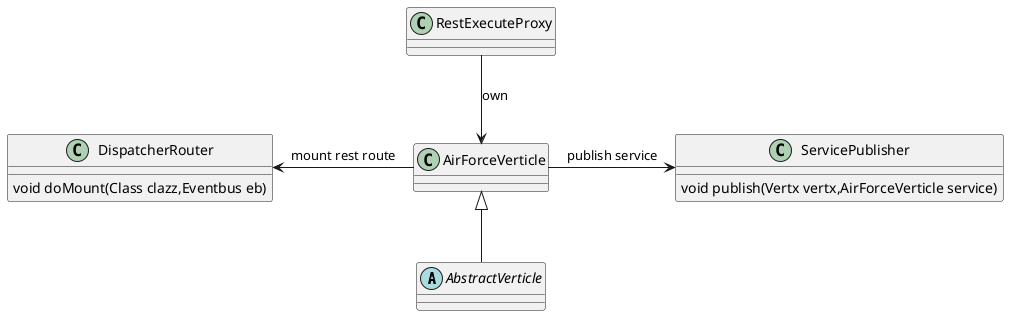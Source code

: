 @startuml


abstract class AbstractVerticle
class AirForceVerticle
class RestExecuteProxy
class ServicePublisher{
    void publish(Vertx vertx,AirForceVerticle service)
}
class DispatcherRouter{
    void doMount(Class clazz,Eventbus eb)
}


AirForceVerticle <|-- AbstractVerticle
AirForceVerticle -right-> ServicePublisher : publish service
AirForceVerticle -left-> DispatcherRouter : mount rest route
RestExecuteProxy --> AirForceVerticle : own




@enduml